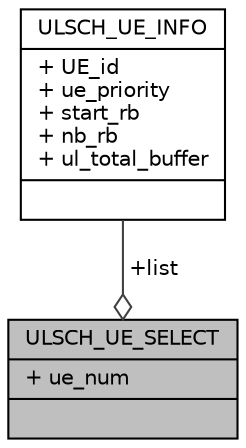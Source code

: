 digraph "ULSCH_UE_SELECT"
{
 // LATEX_PDF_SIZE
  edge [fontname="Helvetica",fontsize="10",labelfontname="Helvetica",labelfontsize="10"];
  node [fontname="Helvetica",fontsize="10",shape=record];
  Node1 [label="{ULSCH_UE_SELECT\n|+ ue_num\l|}",height=0.2,width=0.4,color="black", fillcolor="grey75", style="filled", fontcolor="black",tooltip=" "];
  Node2 -> Node1 [color="grey25",fontsize="10",style="solid",label=" +list" ,arrowhead="odiamond",fontname="Helvetica"];
  Node2 [label="{ULSCH_UE_INFO\n|+ UE_id\l+ ue_priority\l+ start_rb\l+ nb_rb\l+ ul_total_buffer\l|}",height=0.2,width=0.4,color="black", fillcolor="white", style="filled",URL="$structULSCH__UE__INFO.html",tooltip=" "];
}
